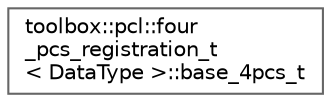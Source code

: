 digraph "Graphical Class Hierarchy"
{
 // LATEX_PDF_SIZE
  bgcolor="transparent";
  edge [fontname=Helvetica,fontsize=10,labelfontname=Helvetica,labelfontsize=10];
  node [fontname=Helvetica,fontsize=10,shape=box,height=0.2,width=0.4];
  rankdir="LR";
  Node0 [id="Node000000",label="toolbox::pcl::four\l_pcs_registration_t\l\< DataType \>::base_4pcs_t",height=0.2,width=0.4,color="grey40", fillcolor="white", style="filled",URL="$structtoolbox_1_1pcl_1_1four__pcs__registration__t_1_1base__4pcs__t.html",tooltip="4点基结构 / 4-point base structure"];
}
